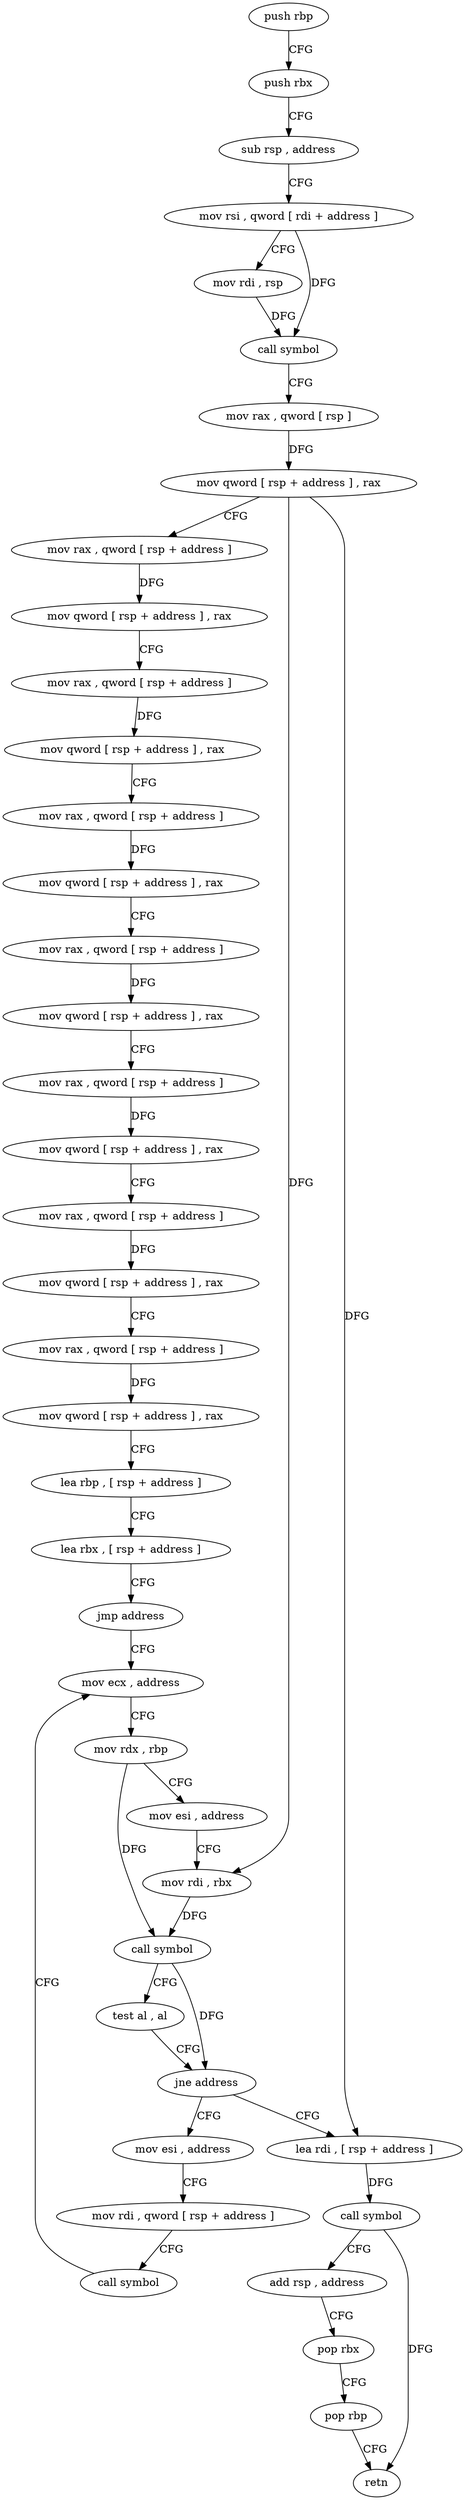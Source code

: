 digraph "func" {
"87961" [label = "push rbp" ]
"87962" [label = "push rbx" ]
"87963" [label = "sub rsp , address" ]
"87970" [label = "mov rsi , qword [ rdi + address ]" ]
"87974" [label = "mov rdi , rsp" ]
"87977" [label = "call symbol" ]
"87982" [label = "mov rax , qword [ rsp ]" ]
"87986" [label = "mov qword [ rsp + address ] , rax" ]
"87991" [label = "mov rax , qword [ rsp + address ]" ]
"87996" [label = "mov qword [ rsp + address ] , rax" ]
"88001" [label = "mov rax , qword [ rsp + address ]" ]
"88006" [label = "mov qword [ rsp + address ] , rax" ]
"88011" [label = "mov rax , qword [ rsp + address ]" ]
"88016" [label = "mov qword [ rsp + address ] , rax" ]
"88021" [label = "mov rax , qword [ rsp + address ]" ]
"88026" [label = "mov qword [ rsp + address ] , rax" ]
"88031" [label = "mov rax , qword [ rsp + address ]" ]
"88036" [label = "mov qword [ rsp + address ] , rax" ]
"88041" [label = "mov rax , qword [ rsp + address ]" ]
"88046" [label = "mov qword [ rsp + address ] , rax" ]
"88054" [label = "mov rax , qword [ rsp + address ]" ]
"88059" [label = "mov qword [ rsp + address ] , rax" ]
"88067" [label = "lea rbp , [ rsp + address ]" ]
"88072" [label = "lea rbx , [ rsp + address ]" ]
"88077" [label = "jmp address" ]
"88094" [label = "mov ecx , address" ]
"88099" [label = "mov rdx , rbp" ]
"88102" [label = "mov esi , address" ]
"88107" [label = "mov rdi , rbx" ]
"88110" [label = "call symbol" ]
"88115" [label = "test al , al" ]
"88117" [label = "jne address" ]
"88079" [label = "mov esi , address" ]
"88119" [label = "lea rdi , [ rsp + address ]" ]
"88084" [label = "mov rdi , qword [ rsp + address ]" ]
"88089" [label = "call symbol" ]
"88124" [label = "call symbol" ]
"88129" [label = "add rsp , address" ]
"88136" [label = "pop rbx" ]
"88137" [label = "pop rbp" ]
"88138" [label = "retn" ]
"87961" -> "87962" [ label = "CFG" ]
"87962" -> "87963" [ label = "CFG" ]
"87963" -> "87970" [ label = "CFG" ]
"87970" -> "87974" [ label = "CFG" ]
"87970" -> "87977" [ label = "DFG" ]
"87974" -> "87977" [ label = "DFG" ]
"87977" -> "87982" [ label = "CFG" ]
"87982" -> "87986" [ label = "DFG" ]
"87986" -> "87991" [ label = "CFG" ]
"87986" -> "88107" [ label = "DFG" ]
"87986" -> "88119" [ label = "DFG" ]
"87991" -> "87996" [ label = "DFG" ]
"87996" -> "88001" [ label = "CFG" ]
"88001" -> "88006" [ label = "DFG" ]
"88006" -> "88011" [ label = "CFG" ]
"88011" -> "88016" [ label = "DFG" ]
"88016" -> "88021" [ label = "CFG" ]
"88021" -> "88026" [ label = "DFG" ]
"88026" -> "88031" [ label = "CFG" ]
"88031" -> "88036" [ label = "DFG" ]
"88036" -> "88041" [ label = "CFG" ]
"88041" -> "88046" [ label = "DFG" ]
"88046" -> "88054" [ label = "CFG" ]
"88054" -> "88059" [ label = "DFG" ]
"88059" -> "88067" [ label = "CFG" ]
"88067" -> "88072" [ label = "CFG" ]
"88072" -> "88077" [ label = "CFG" ]
"88077" -> "88094" [ label = "CFG" ]
"88094" -> "88099" [ label = "CFG" ]
"88099" -> "88102" [ label = "CFG" ]
"88099" -> "88110" [ label = "DFG" ]
"88102" -> "88107" [ label = "CFG" ]
"88107" -> "88110" [ label = "DFG" ]
"88110" -> "88115" [ label = "CFG" ]
"88110" -> "88117" [ label = "DFG" ]
"88115" -> "88117" [ label = "CFG" ]
"88117" -> "88079" [ label = "CFG" ]
"88117" -> "88119" [ label = "CFG" ]
"88079" -> "88084" [ label = "CFG" ]
"88119" -> "88124" [ label = "DFG" ]
"88084" -> "88089" [ label = "CFG" ]
"88089" -> "88094" [ label = "CFG" ]
"88124" -> "88129" [ label = "CFG" ]
"88124" -> "88138" [ label = "DFG" ]
"88129" -> "88136" [ label = "CFG" ]
"88136" -> "88137" [ label = "CFG" ]
"88137" -> "88138" [ label = "CFG" ]
}
